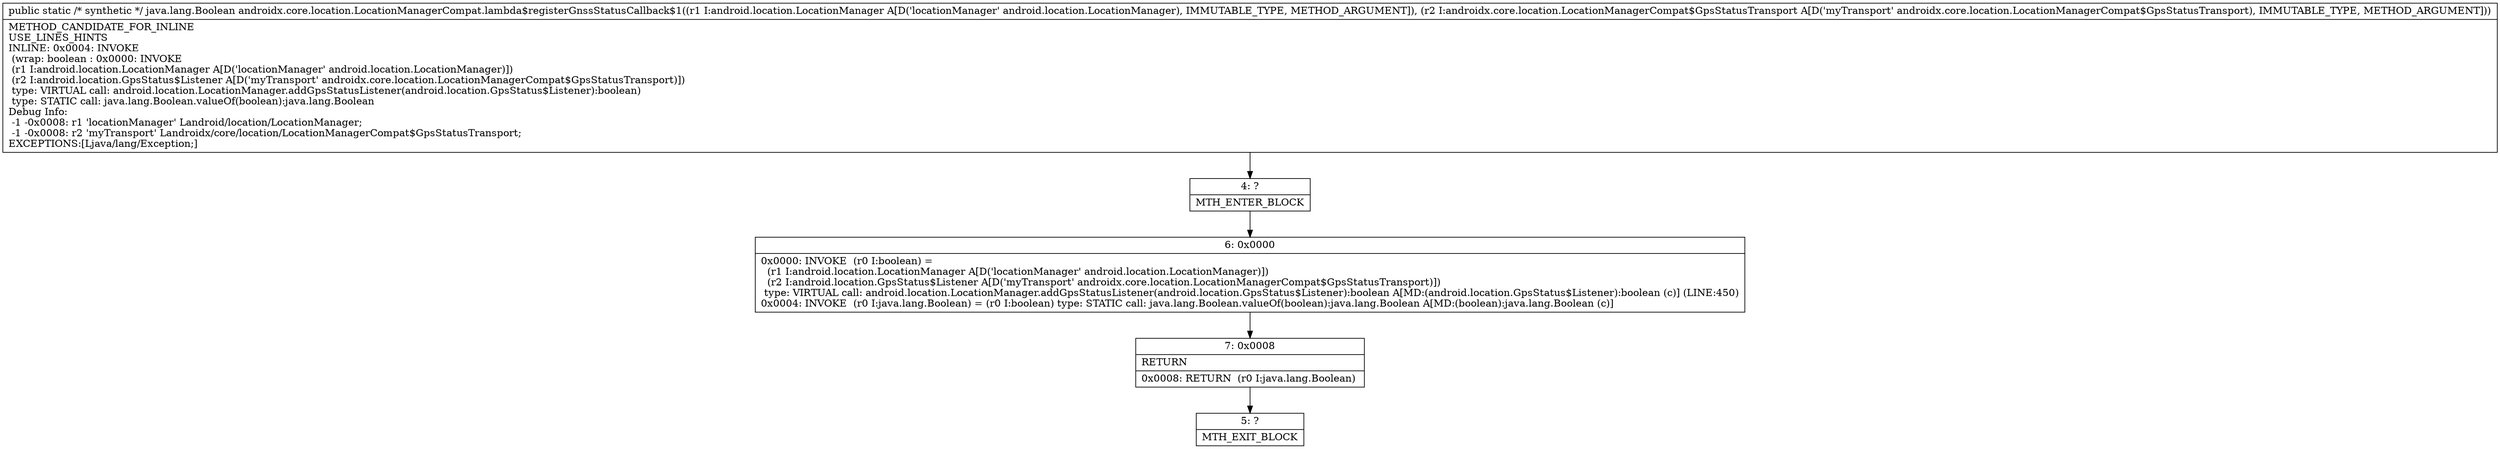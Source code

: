 digraph "CFG forandroidx.core.location.LocationManagerCompat.lambda$registerGnssStatusCallback$1(Landroid\/location\/LocationManager;Landroidx\/core\/location\/LocationManagerCompat$GpsStatusTransport;)Ljava\/lang\/Boolean;" {
Node_4 [shape=record,label="{4\:\ ?|MTH_ENTER_BLOCK\l}"];
Node_6 [shape=record,label="{6\:\ 0x0000|0x0000: INVOKE  (r0 I:boolean) = \l  (r1 I:android.location.LocationManager A[D('locationManager' android.location.LocationManager)])\l  (r2 I:android.location.GpsStatus$Listener A[D('myTransport' androidx.core.location.LocationManagerCompat$GpsStatusTransport)])\l type: VIRTUAL call: android.location.LocationManager.addGpsStatusListener(android.location.GpsStatus$Listener):boolean A[MD:(android.location.GpsStatus$Listener):boolean (c)] (LINE:450)\l0x0004: INVOKE  (r0 I:java.lang.Boolean) = (r0 I:boolean) type: STATIC call: java.lang.Boolean.valueOf(boolean):java.lang.Boolean A[MD:(boolean):java.lang.Boolean (c)]\l}"];
Node_7 [shape=record,label="{7\:\ 0x0008|RETURN\l|0x0008: RETURN  (r0 I:java.lang.Boolean) \l}"];
Node_5 [shape=record,label="{5\:\ ?|MTH_EXIT_BLOCK\l}"];
MethodNode[shape=record,label="{public static \/* synthetic *\/ java.lang.Boolean androidx.core.location.LocationManagerCompat.lambda$registerGnssStatusCallback$1((r1 I:android.location.LocationManager A[D('locationManager' android.location.LocationManager), IMMUTABLE_TYPE, METHOD_ARGUMENT]), (r2 I:androidx.core.location.LocationManagerCompat$GpsStatusTransport A[D('myTransport' androidx.core.location.LocationManagerCompat$GpsStatusTransport), IMMUTABLE_TYPE, METHOD_ARGUMENT]))  | METHOD_CANDIDATE_FOR_INLINE\lUSE_LINES_HINTS\lINLINE: 0x0004: INVOKE  \l  (wrap: boolean : 0x0000: INVOKE  \l  (r1 I:android.location.LocationManager A[D('locationManager' android.location.LocationManager)])\l  (r2 I:android.location.GpsStatus$Listener A[D('myTransport' androidx.core.location.LocationManagerCompat$GpsStatusTransport)])\l type: VIRTUAL call: android.location.LocationManager.addGpsStatusListener(android.location.GpsStatus$Listener):boolean)\l type: STATIC call: java.lang.Boolean.valueOf(boolean):java.lang.Boolean\lDebug Info:\l  \-1 \-0x0008: r1 'locationManager' Landroid\/location\/LocationManager;\l  \-1 \-0x0008: r2 'myTransport' Landroidx\/core\/location\/LocationManagerCompat$GpsStatusTransport;\lEXCEPTIONS:[Ljava\/lang\/Exception;]\l}"];
MethodNode -> Node_4;Node_4 -> Node_6;
Node_6 -> Node_7;
Node_7 -> Node_5;
}

